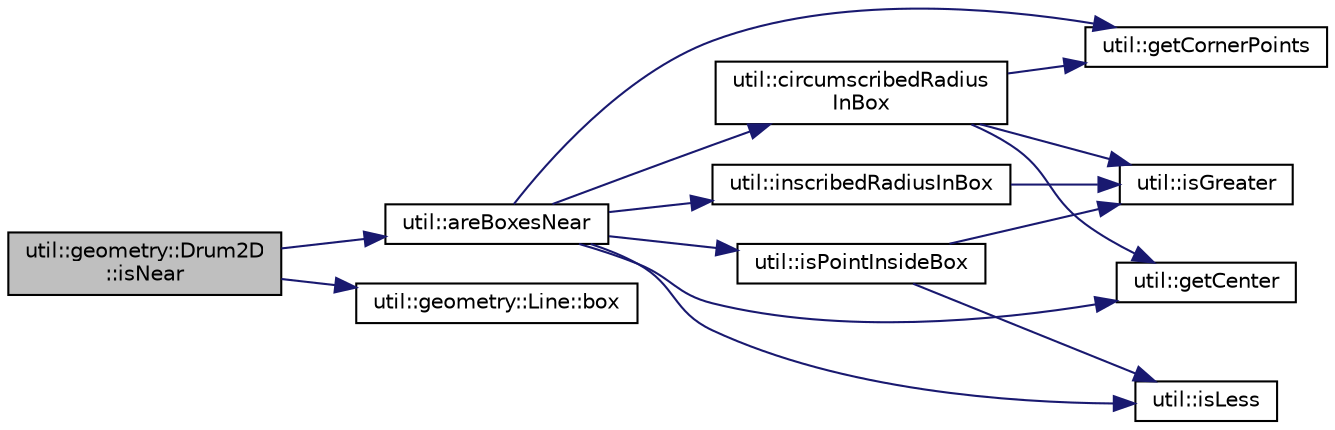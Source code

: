 digraph "util::geometry::Drum2D::isNear"
{
  edge [fontname="Helvetica",fontsize="10",labelfontname="Helvetica",labelfontsize="10"];
  node [fontname="Helvetica",fontsize="10",shape=record];
  rankdir="LR";
  Node58 [label="util::geometry::Drum2D\l::isNear",height=0.2,width=0.4,color="black", fillcolor="grey75", style="filled", fontcolor="black"];
  Node58 -> Node59 [color="midnightblue",fontsize="10",style="solid",fontname="Helvetica"];
  Node59 [label="util::areBoxesNear",height=0.2,width=0.4,color="black", fillcolor="white", style="filled",URL="$namespaceutil.html#a21a4c0c512c91e3de03f432d304dd4bd",tooltip="Checks if given two boxes are within given distance from each other. "];
  Node59 -> Node60 [color="midnightblue",fontsize="10",style="solid",fontname="Helvetica"];
  Node60 [label="util::getCornerPoints",height=0.2,width=0.4,color="black", fillcolor="white", style="filled",URL="$namespaceutil.html#a5a54fd6f6720dd75956e3ce06b814ad6",tooltip="Returns all corner points in the box. "];
  Node59 -> Node61 [color="midnightblue",fontsize="10",style="solid",fontname="Helvetica"];
  Node61 [label="util::isPointInsideBox",height=0.2,width=0.4,color="black", fillcolor="white", style="filled",URL="$namespaceutil.html#a09ac00ed5485b655c317c2fe46b1d740",tooltip="Returns true if point is inside box. "];
  Node61 -> Node62 [color="midnightblue",fontsize="10",style="solid",fontname="Helvetica"];
  Node62 [label="util::isLess",height=0.2,width=0.4,color="black", fillcolor="white", style="filled",URL="$namespaceutil.html#a868a26599b6b844d08d30063ac898319",tooltip="Returns true if a < b. "];
  Node61 -> Node63 [color="midnightblue",fontsize="10",style="solid",fontname="Helvetica"];
  Node63 [label="util::isGreater",height=0.2,width=0.4,color="black", fillcolor="white", style="filled",URL="$namespaceutil.html#a227b5f8acbd7a403a033663c8893d631",tooltip="Returns true if a > b. "];
  Node59 -> Node62 [color="midnightblue",fontsize="10",style="solid",fontname="Helvetica"];
  Node59 -> Node64 [color="midnightblue",fontsize="10",style="solid",fontname="Helvetica"];
  Node64 [label="util::getCenter",height=0.2,width=0.4,color="black", fillcolor="white", style="filled",URL="$namespaceutil.html#a9a73e26a05894da76d4d0a922272b7cc",tooltip="Returns center point. "];
  Node59 -> Node65 [color="midnightblue",fontsize="10",style="solid",fontname="Helvetica"];
  Node65 [label="util::inscribedRadiusInBox",height=0.2,width=0.4,color="black", fillcolor="white", style="filled",URL="$namespaceutil.html#aa5b234685d92d1a0f48600c3a3708bfd",tooltip="Computes the radius of biggest circle/sphere completely within the object. "];
  Node65 -> Node63 [color="midnightblue",fontsize="10",style="solid",fontname="Helvetica"];
  Node59 -> Node66 [color="midnightblue",fontsize="10",style="solid",fontname="Helvetica"];
  Node66 [label="util::circumscribedRadius\lInBox",height=0.2,width=0.4,color="black", fillcolor="white", style="filled",URL="$namespaceutil.html#af6ab7e8072282977994d4c13e470dfc7",tooltip="Computes the radius of smallest circle/sphere which can have the box inside. "];
  Node66 -> Node64 [color="midnightblue",fontsize="10",style="solid",fontname="Helvetica"];
  Node66 -> Node60 [color="midnightblue",fontsize="10",style="solid",fontname="Helvetica"];
  Node66 -> Node63 [color="midnightblue",fontsize="10",style="solid",fontname="Helvetica"];
  Node58 -> Node67 [color="midnightblue",fontsize="10",style="solid",fontname="Helvetica"];
  Node67 [label="util::geometry::Line::box",height=0.2,width=0.4,color="black", fillcolor="white", style="filled",URL="$classutil_1_1geometry_1_1Line.html#a0f370769b20dcbd3c46eb738c1bad85f",tooltip="Computes the bounding box of object. "];
}
